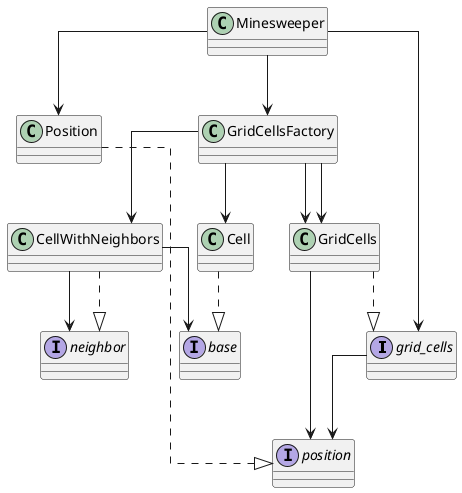 @startuml overview

top to bottom direction

skinparam defaultFontName HackGen

skinparam linetype ortho

interface grid_cells {}
interface position {}
interface neighbor {}
interface base {}

Minesweeper --> Position
Minesweeper --> GridCellsFactory
Minesweeper --> grid_cells

GridCellsFactory --> GridCells

GridCells ..|> grid_cells
GridCells --> position

grid_cells --> position

Position ..|> position

GridCellsFactory --> Cell
GridCellsFactory --> CellWithNeighbors
GridCellsFactory --> GridCells

CellWithNeighbors --> neighbor
CellWithNeighbors ..|> neighbor
CellWithNeighbors --> base

Cell ..|> base

@enduml